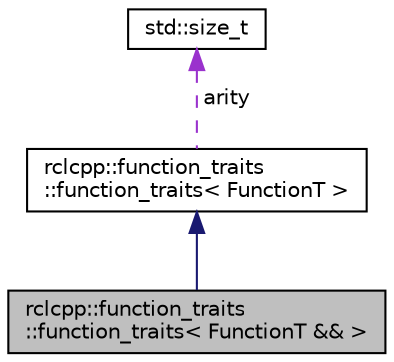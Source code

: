 digraph "rclcpp::function_traits::function_traits&lt; FunctionT &amp;&amp; &gt;"
{
  edge [fontname="Helvetica",fontsize="10",labelfontname="Helvetica",labelfontsize="10"];
  node [fontname="Helvetica",fontsize="10",shape=record];
  Node2 [label="rclcpp::function_traits\l::function_traits\< FunctionT && \>",height=0.2,width=0.4,color="black", fillcolor="grey75", style="filled", fontcolor="black"];
  Node3 -> Node2 [dir="back",color="midnightblue",fontsize="10",style="solid",fontname="Helvetica"];
  Node3 [label="rclcpp::function_traits\l::function_traits\< FunctionT \>",height=0.2,width=0.4,color="black", fillcolor="white", style="filled",URL="$structrclcpp_1_1function__traits_1_1function__traits.html"];
  Node4 -> Node3 [dir="back",color="darkorchid3",fontsize="10",style="dashed",label=" arity" ,fontname="Helvetica"];
  Node4 [label="std::size_t",height=0.2,width=0.4,color="black", fillcolor="white", style="filled",URL="/home/developer/workspaces/docs_crystal/doxygen_tag_files/cppreference-doxygen-web.tag.xml$cpp/types/size_t.html"];
}
